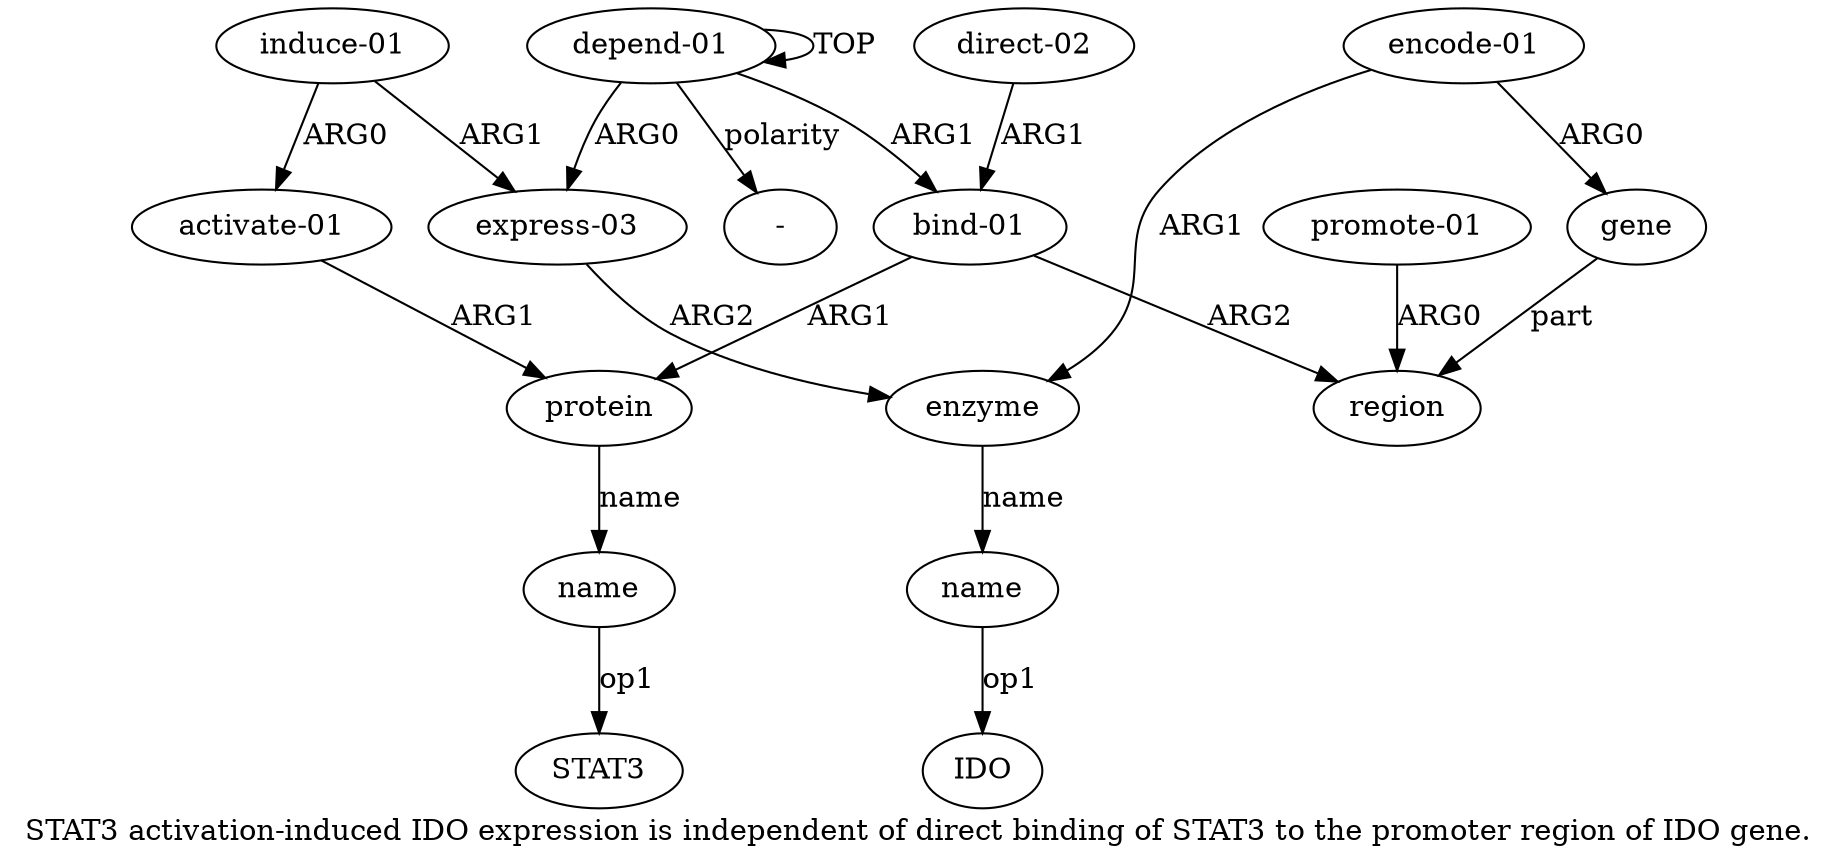 digraph  {
	graph [label="STAT3 activation-induced IDO expression is independent of direct binding of STAT3 to the promoter region of IDO gene."];
	node [label="\N"];
	"a0 -"	 [color=black,
		gold_ind=-1,
		gold_label="-",
		label="-",
		test_ind=-1,
		test_label="-"];
	a11	 [color=black,
		gold_ind=11,
		gold_label=gene,
		label=gene,
		test_ind=11,
		test_label=gene];
	a9	 [color=black,
		gold_ind=9,
		gold_label=region,
		label=region,
		test_ind=9,
		test_label=region];
	a11 -> a9 [key=0,
	color=black,
	gold_label=part,
	label=part,
	test_label=part];
a10 [color=black,
	gold_ind=10,
	gold_label="promote-01",
	label="promote-01",
	test_ind=10,
	test_label="promote-01"];
a10 -> a9 [key=0,
color=black,
gold_label=ARG0,
label=ARG0,
test_label=ARG0];
a13 [color=black,
gold_ind=13,
gold_label="direct-02",
label="direct-02",
test_ind=13,
test_label="direct-02"];
a8 [color=black,
gold_ind=8,
gold_label="bind-01",
label="bind-01",
test_ind=8,
test_label="bind-01"];
a13 -> a8 [key=0,
color=black,
gold_label=ARG1,
label=ARG1,
test_label=ARG1];
a12 [color=black,
gold_ind=12,
gold_label="encode-01",
label="encode-01",
test_ind=12,
test_label="encode-01"];
a12 -> a11 [key=0,
color=black,
gold_label=ARG0,
label=ARG0,
test_label=ARG0];
a2 [color=black,
gold_ind=2,
gold_label=enzyme,
label=enzyme,
test_ind=2,
test_label=enzyme];
a12 -> a2 [key=0,
color=black,
gold_label=ARG1,
label=ARG1,
test_label=ARG1];
"a7 STAT3" [color=black,
gold_ind=-1,
gold_label=STAT3,
label=STAT3,
test_ind=-1,
test_label=STAT3];
a1 [color=black,
gold_ind=1,
gold_label="express-03",
label="express-03",
test_ind=1,
test_label="express-03"];
a1 -> a2 [key=0,
color=black,
gold_label=ARG2,
label=ARG2,
test_label=ARG2];
a0 [color=black,
gold_ind=0,
gold_label="depend-01",
label="depend-01",
test_ind=0,
test_label="depend-01"];
a0 -> "a0 -" [key=0,
color=black,
gold_label=polarity,
label=polarity,
test_label=polarity];
a0 -> a1 [key=0,
color=black,
gold_label=ARG0,
label=ARG0,
test_label=ARG0];
a0 -> a0 [key=0,
color=black,
gold_label=TOP,
label=TOP,
test_label=TOP];
a0 -> a8 [key=0,
color=black,
gold_label=ARG1,
label=ARG1,
test_label=ARG1];
a3 [color=black,
gold_ind=3,
gold_label=name,
label=name,
test_ind=3,
test_label=name];
"a3 IDO" [color=black,
gold_ind=-1,
gold_label=IDO,
label=IDO,
test_ind=-1,
test_label=IDO];
a3 -> "a3 IDO" [key=0,
color=black,
gold_label=op1,
label=op1,
test_label=op1];
a2 -> a3 [key=0,
color=black,
gold_label=name,
label=name,
test_label=name];
a5 [color=black,
gold_ind=5,
gold_label="activate-01",
label="activate-01",
test_ind=5,
test_label="activate-01"];
a6 [color=black,
gold_ind=6,
gold_label=protein,
label=protein,
test_ind=6,
test_label=protein];
a5 -> a6 [key=0,
color=black,
gold_label=ARG1,
label=ARG1,
test_label=ARG1];
a4 [color=black,
gold_ind=4,
gold_label="induce-01",
label="induce-01",
test_ind=4,
test_label="induce-01"];
a4 -> a1 [key=0,
color=black,
gold_label=ARG1,
label=ARG1,
test_label=ARG1];
a4 -> a5 [key=0,
color=black,
gold_label=ARG0,
label=ARG0,
test_label=ARG0];
a7 [color=black,
gold_ind=7,
gold_label=name,
label=name,
test_ind=7,
test_label=name];
a7 -> "a7 STAT3" [key=0,
color=black,
gold_label=op1,
label=op1,
test_label=op1];
a6 -> a7 [key=0,
color=black,
gold_label=name,
label=name,
test_label=name];
a8 -> a6 [key=0,
color=black,
gold_label=ARG1,
label=ARG1,
test_label=ARG1];
a8 -> a9 [key=0,
color=black,
gold_label=ARG2,
label=ARG2,
test_label=ARG2];
}
